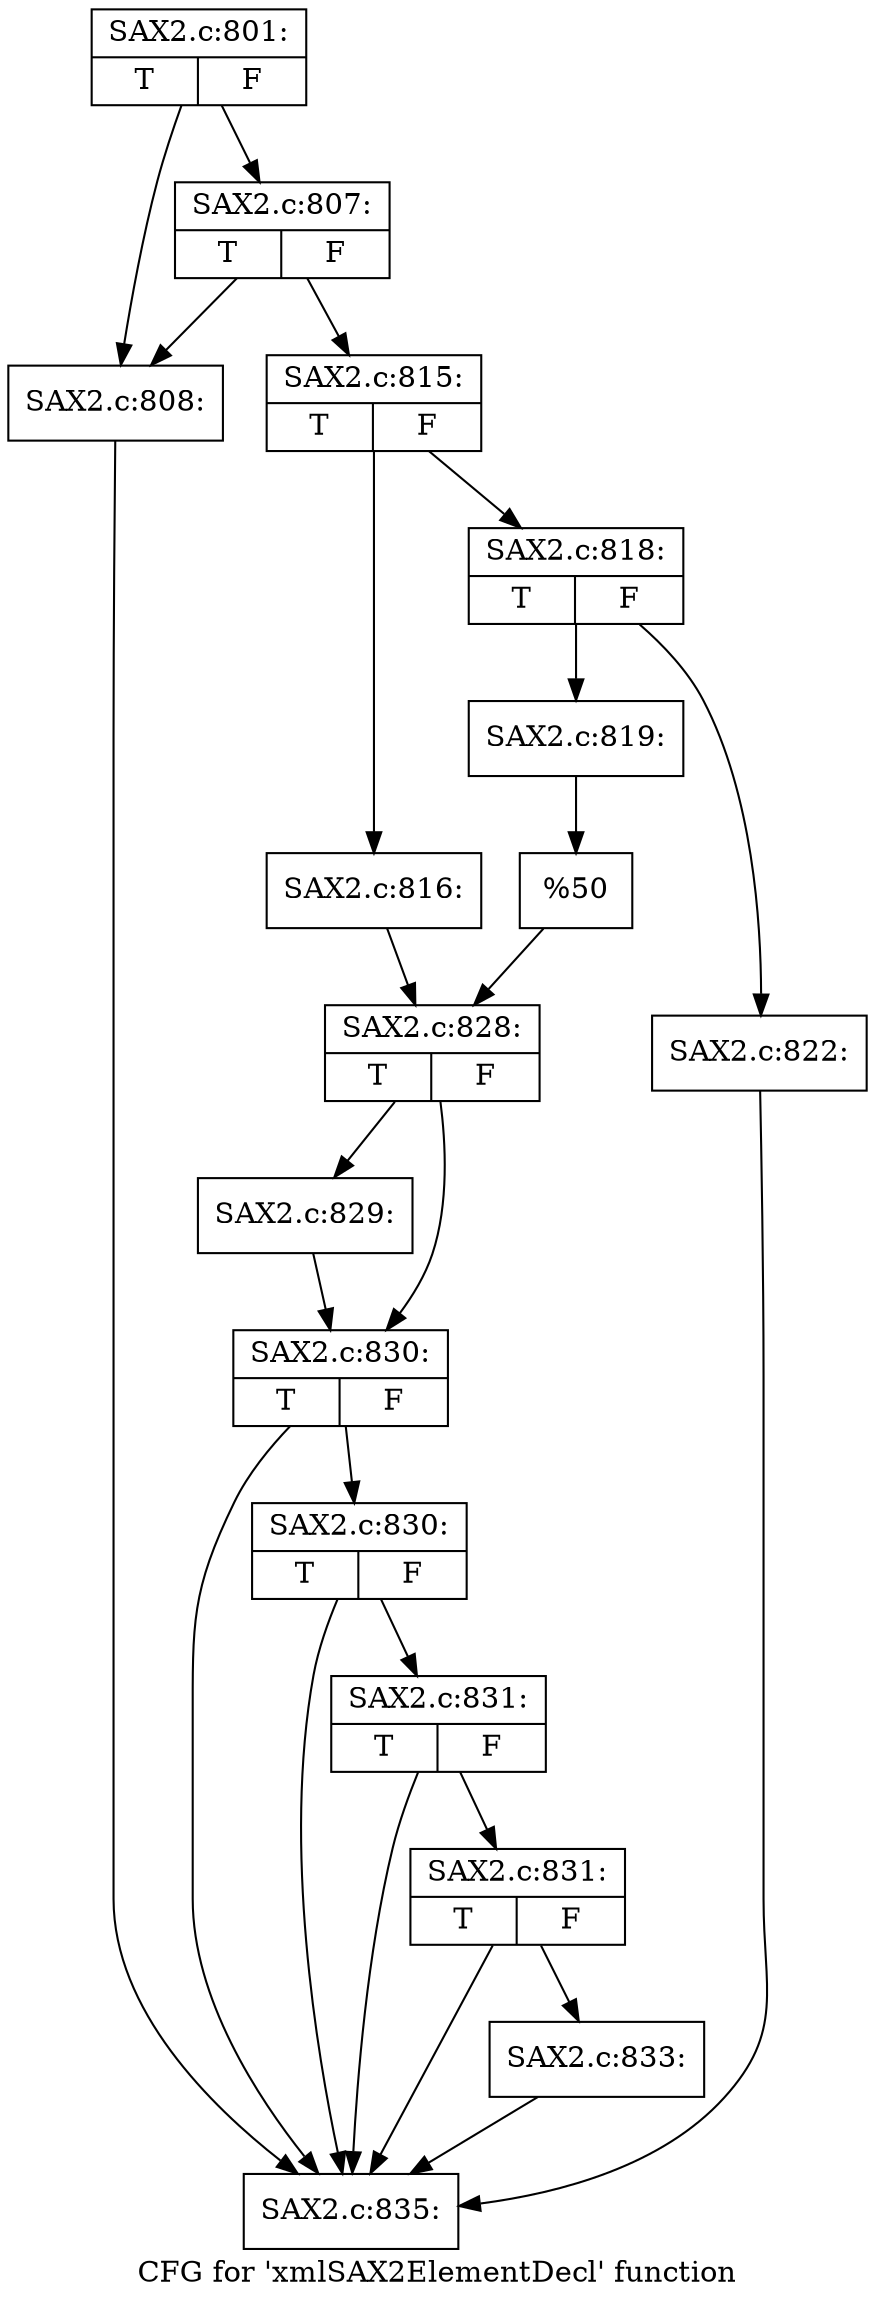 digraph "CFG for 'xmlSAX2ElementDecl' function" {
	label="CFG for 'xmlSAX2ElementDecl' function";

	Node0x417f1a0 [shape=record,label="{SAX2.c:801:|{<s0>T|<s1>F}}"];
	Node0x417f1a0 -> Node0x4191f50;
	Node0x417f1a0 -> Node0x4191ff0;
	Node0x4191ff0 [shape=record,label="{SAX2.c:807:|{<s0>T|<s1>F}}"];
	Node0x4191ff0 -> Node0x4191f50;
	Node0x4191ff0 -> Node0x4191fa0;
	Node0x4191f50 [shape=record,label="{SAX2.c:808:}"];
	Node0x4191f50 -> Node0x4195550;
	Node0x4191fa0 [shape=record,label="{SAX2.c:815:|{<s0>T|<s1>F}}"];
	Node0x4191fa0 -> Node0x4192730;
	Node0x4191fa0 -> Node0x41927d0;
	Node0x4192730 [shape=record,label="{SAX2.c:816:}"];
	Node0x4192730 -> Node0x4192780;
	Node0x41927d0 [shape=record,label="{SAX2.c:818:|{<s0>T|<s1>F}}"];
	Node0x41927d0 -> Node0x4193540;
	Node0x41927d0 -> Node0x4193db0;
	Node0x4193540 [shape=record,label="{SAX2.c:819:}"];
	Node0x4193540 -> Node0x4193870;
	Node0x4193db0 [shape=record,label="{SAX2.c:822:}"];
	Node0x4193db0 -> Node0x4195550;
	Node0x4193870 [shape=record,label="{%50}"];
	Node0x4193870 -> Node0x4192780;
	Node0x4192780 [shape=record,label="{SAX2.c:828:|{<s0>T|<s1>F}}"];
	Node0x4192780 -> Node0x4194f30;
	Node0x4192780 -> Node0x4194f80;
	Node0x4194f30 [shape=record,label="{SAX2.c:829:}"];
	Node0x4194f30 -> Node0x4194f80;
	Node0x4194f80 [shape=record,label="{SAX2.c:830:|{<s0>T|<s1>F}}"];
	Node0x4194f80 -> Node0x41956a0;
	Node0x4194f80 -> Node0x4195550;
	Node0x41956a0 [shape=record,label="{SAX2.c:830:|{<s0>T|<s1>F}}"];
	Node0x41956a0 -> Node0x4195620;
	Node0x41956a0 -> Node0x4195550;
	Node0x4195620 [shape=record,label="{SAX2.c:831:|{<s0>T|<s1>F}}"];
	Node0x4195620 -> Node0x41955a0;
	Node0x4195620 -> Node0x4195550;
	Node0x41955a0 [shape=record,label="{SAX2.c:831:|{<s0>T|<s1>F}}"];
	Node0x41955a0 -> Node0x4195500;
	Node0x41955a0 -> Node0x4195550;
	Node0x4195500 [shape=record,label="{SAX2.c:833:}"];
	Node0x4195500 -> Node0x4195550;
	Node0x4195550 [shape=record,label="{SAX2.c:835:}"];
}
